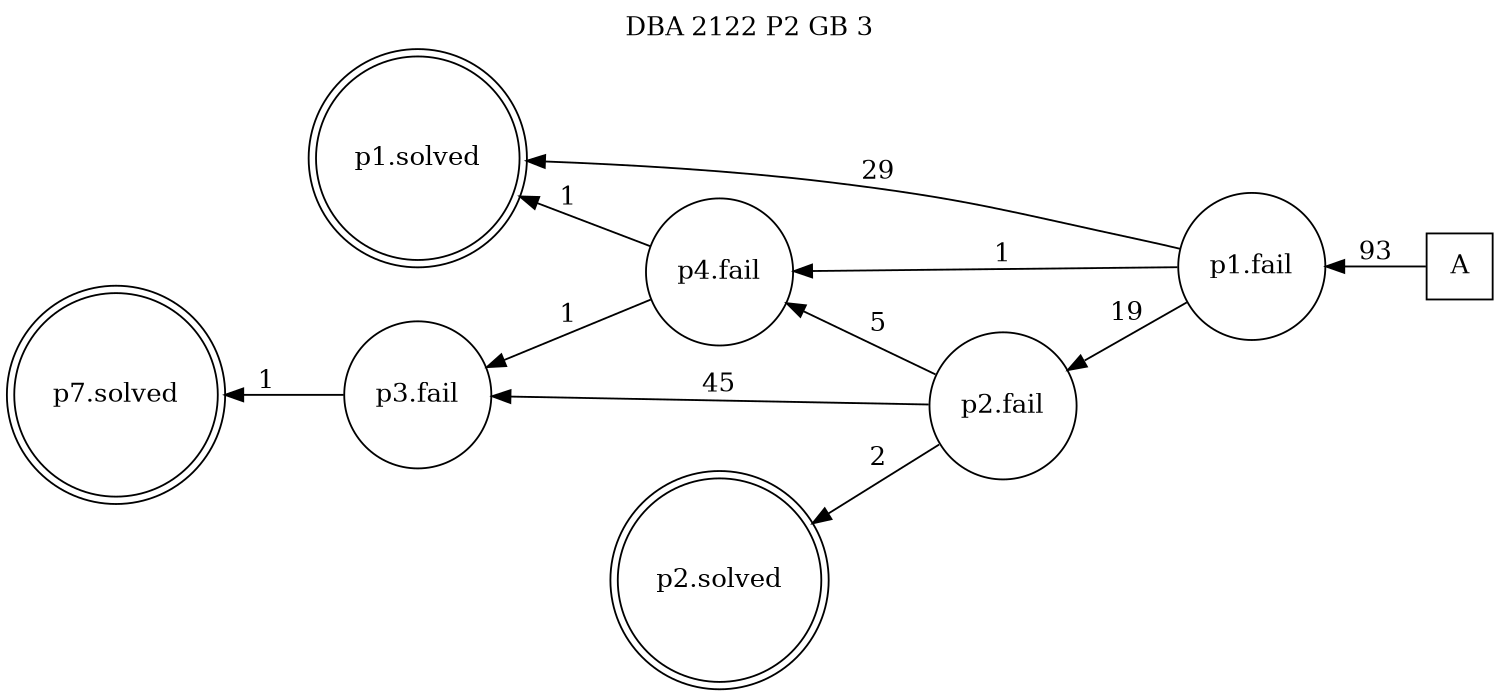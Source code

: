 digraph DBA_2122_P2_GB_3 {
labelloc="tl"
label= " DBA 2122 P2 GB 3 "
rankdir="RL";
graph [ size=" 10 , 10 !"]

"A" [shape="square" label="A"]
"p1.fail" [shape="circle" label="p1.fail"]
"p1.solved" [shape="doublecircle" label="p1.solved"]
"p2.fail" [shape="circle" label="p2.fail"]
"p3.fail" [shape="circle" label="p3.fail"]
"p4.fail" [shape="circle" label="p4.fail"]
"p2.solved" [shape="doublecircle" label="p2.solved"]
"p7.solved" [shape="doublecircle" label="p7.solved"]
"A" -> "p1.fail" [ label=93]
"p1.fail" -> "p1.solved" [ label=29]
"p1.fail" -> "p2.fail" [ label=19]
"p1.fail" -> "p4.fail" [ label=1]
"p2.fail" -> "p3.fail" [ label=45]
"p2.fail" -> "p4.fail" [ label=5]
"p2.fail" -> "p2.solved" [ label=2]
"p3.fail" -> "p7.solved" [ label=1]
"p4.fail" -> "p1.solved" [ label=1]
"p4.fail" -> "p3.fail" [ label=1]
}
